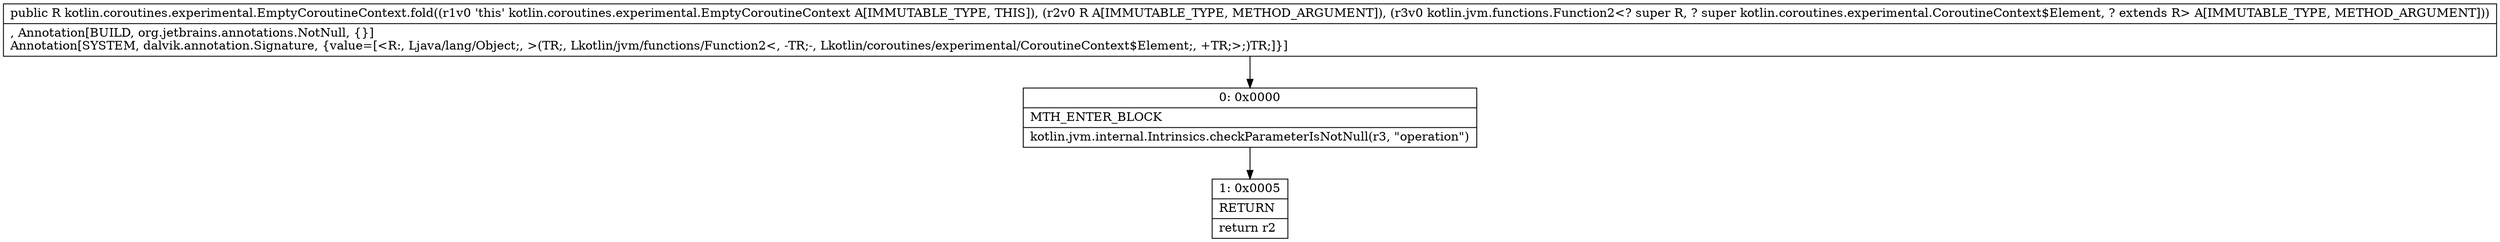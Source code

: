 digraph "CFG forkotlin.coroutines.experimental.EmptyCoroutineContext.fold(Ljava\/lang\/Object;Lkotlin\/jvm\/functions\/Function2;)Ljava\/lang\/Object;" {
Node_0 [shape=record,label="{0\:\ 0x0000|MTH_ENTER_BLOCK\l|kotlin.jvm.internal.Intrinsics.checkParameterIsNotNull(r3, \"operation\")\l}"];
Node_1 [shape=record,label="{1\:\ 0x0005|RETURN\l|return r2\l}"];
MethodNode[shape=record,label="{public R kotlin.coroutines.experimental.EmptyCoroutineContext.fold((r1v0 'this' kotlin.coroutines.experimental.EmptyCoroutineContext A[IMMUTABLE_TYPE, THIS]), (r2v0 R A[IMMUTABLE_TYPE, METHOD_ARGUMENT]), (r3v0 kotlin.jvm.functions.Function2\<? super R, ? super kotlin.coroutines.experimental.CoroutineContext$Element, ? extends R\> A[IMMUTABLE_TYPE, METHOD_ARGUMENT]))  | , Annotation[BUILD, org.jetbrains.annotations.NotNull, \{\}]\lAnnotation[SYSTEM, dalvik.annotation.Signature, \{value=[\<R:, Ljava\/lang\/Object;, \>(TR;, Lkotlin\/jvm\/functions\/Function2\<, \-TR;\-, Lkotlin\/coroutines\/experimental\/CoroutineContext$Element;, +TR;\>;)TR;]\}]\l}"];
MethodNode -> Node_0;
Node_0 -> Node_1;
}

